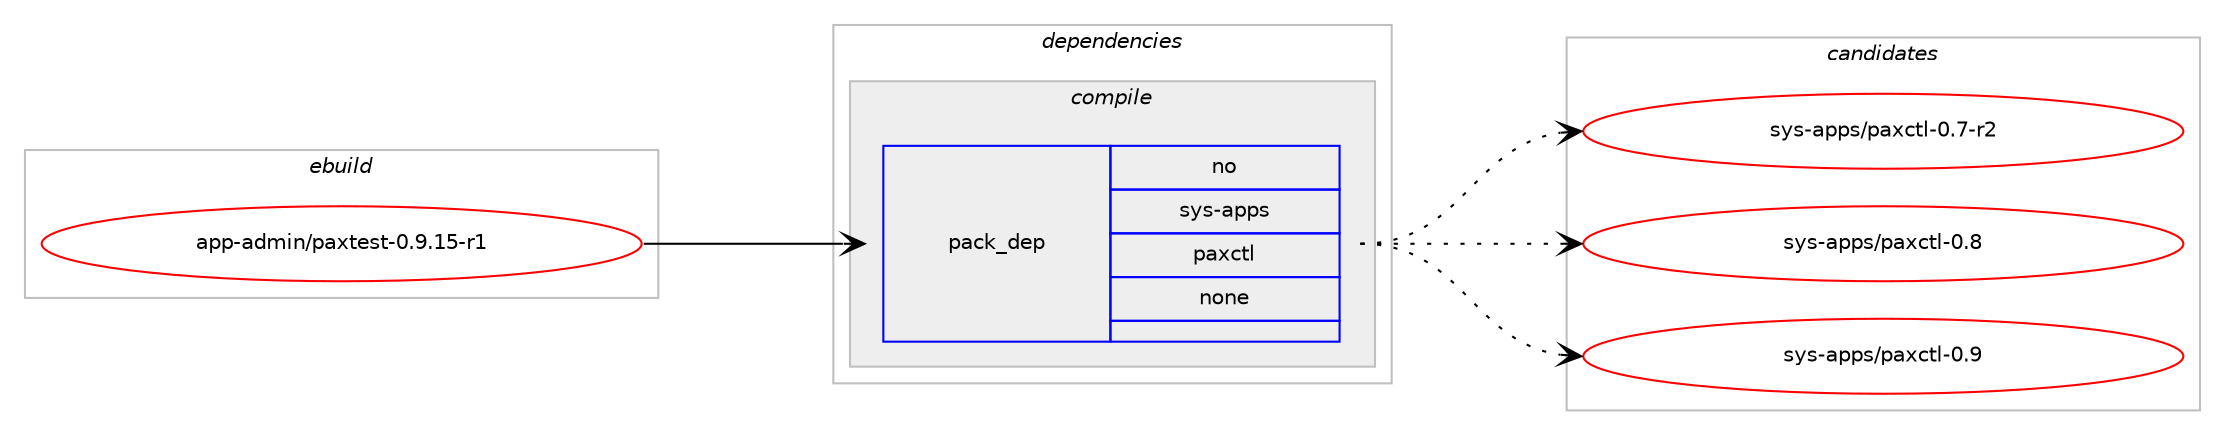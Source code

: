digraph prolog {

# *************
# Graph options
# *************

newrank=true;
concentrate=true;
compound=true;
graph [rankdir=LR,fontname=Helvetica,fontsize=10,ranksep=1.5];#, ranksep=2.5, nodesep=0.2];
edge  [arrowhead=vee];
node  [fontname=Helvetica,fontsize=10];

# **********
# The ebuild
# **********

subgraph cluster_leftcol {
color=gray;
rank=same;
label=<<i>ebuild</i>>;
id [label="app-admin/paxtest-0.9.15-r1", color=red, width=4, href="../app-admin/paxtest-0.9.15-r1.svg"];
}

# ****************
# The dependencies
# ****************

subgraph cluster_midcol {
color=gray;
label=<<i>dependencies</i>>;
subgraph cluster_compile {
fillcolor="#eeeeee";
style=filled;
label=<<i>compile</i>>;
subgraph pack728 {
dependency907 [label=<<TABLE BORDER="0" CELLBORDER="1" CELLSPACING="0" CELLPADDING="4" WIDTH="220"><TR><TD ROWSPAN="6" CELLPADDING="30">pack_dep</TD></TR><TR><TD WIDTH="110">no</TD></TR><TR><TD>sys-apps</TD></TR><TR><TD>paxctl</TD></TR><TR><TD>none</TD></TR><TR><TD></TD></TR></TABLE>>, shape=none, color=blue];
}
id:e -> dependency907:w [weight=20,style="solid",arrowhead="vee"];
}
subgraph cluster_compileandrun {
fillcolor="#eeeeee";
style=filled;
label=<<i>compile and run</i>>;
}
subgraph cluster_run {
fillcolor="#eeeeee";
style=filled;
label=<<i>run</i>>;
}
}

# **************
# The candidates
# **************

subgraph cluster_choices {
rank=same;
color=gray;
label=<<i>candidates</i>>;

subgraph choice728 {
color=black;
nodesep=1;
choice1151211154597112112115471129712099116108454846554511450 [label="sys-apps/paxctl-0.7-r2", color=red, width=4,href="../sys-apps/paxctl-0.7-r2.svg"];
choice115121115459711211211547112971209911610845484656 [label="sys-apps/paxctl-0.8", color=red, width=4,href="../sys-apps/paxctl-0.8.svg"];
choice115121115459711211211547112971209911610845484657 [label="sys-apps/paxctl-0.9", color=red, width=4,href="../sys-apps/paxctl-0.9.svg"];
dependency907:e -> choice1151211154597112112115471129712099116108454846554511450:w [style=dotted,weight="100"];
dependency907:e -> choice115121115459711211211547112971209911610845484656:w [style=dotted,weight="100"];
dependency907:e -> choice115121115459711211211547112971209911610845484657:w [style=dotted,weight="100"];
}
}

}
